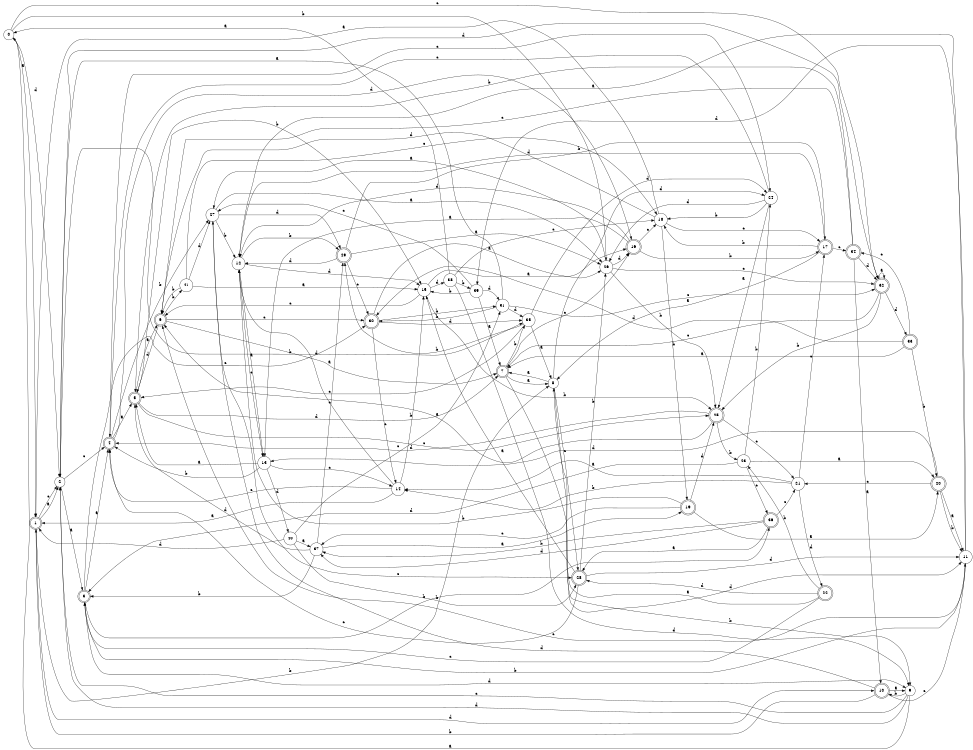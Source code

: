 digraph n34_10 {
__start0 [label="" shape="none"];

rankdir=LR;
size="8,5";

s0 [style="filled", color="black", fillcolor="white" shape="circle", label="0"];
s1 [style="rounded,filled", color="black", fillcolor="white" shape="doublecircle", label="1"];
s2 [style="filled", color="black", fillcolor="white" shape="circle", label="2"];
s3 [style="rounded,filled", color="black", fillcolor="white" shape="doublecircle", label="3"];
s4 [style="rounded,filled", color="black", fillcolor="white" shape="doublecircle", label="4"];
s5 [style="rounded,filled", color="black", fillcolor="white" shape="doublecircle", label="5"];
s6 [style="rounded,filled", color="black", fillcolor="white" shape="doublecircle", label="6"];
s7 [style="rounded,filled", color="black", fillcolor="white" shape="doublecircle", label="7"];
s8 [style="filled", color="black", fillcolor="white" shape="circle", label="8"];
s9 [style="filled", color="black", fillcolor="white" shape="circle", label="9"];
s10 [style="rounded,filled", color="black", fillcolor="white" shape="doublecircle", label="10"];
s11 [style="filled", color="black", fillcolor="white" shape="circle", label="11"];
s12 [style="filled", color="black", fillcolor="white" shape="circle", label="12"];
s13 [style="filled", color="black", fillcolor="white" shape="circle", label="13"];
s14 [style="filled", color="black", fillcolor="white" shape="circle", label="14"];
s15 [style="filled", color="black", fillcolor="white" shape="circle", label="15"];
s16 [style="rounded,filled", color="black", fillcolor="white" shape="doublecircle", label="16"];
s17 [style="rounded,filled", color="black", fillcolor="white" shape="doublecircle", label="17"];
s18 [style="filled", color="black", fillcolor="white" shape="circle", label="18"];
s19 [style="rounded,filled", color="black", fillcolor="white" shape="doublecircle", label="19"];
s20 [style="rounded,filled", color="black", fillcolor="white" shape="doublecircle", label="20"];
s21 [style="filled", color="black", fillcolor="white" shape="circle", label="21"];
s22 [style="rounded,filled", color="black", fillcolor="white" shape="doublecircle", label="22"];
s23 [style="filled", color="black", fillcolor="white" shape="circle", label="23"];
s24 [style="filled", color="black", fillcolor="white" shape="circle", label="24"];
s25 [style="rounded,filled", color="black", fillcolor="white" shape="doublecircle", label="25"];
s26 [style="filled", color="black", fillcolor="white" shape="circle", label="26"];
s27 [style="filled", color="black", fillcolor="white" shape="circle", label="27"];
s28 [style="rounded,filled", color="black", fillcolor="white" shape="doublecircle", label="28"];
s29 [style="rounded,filled", color="black", fillcolor="white" shape="doublecircle", label="29"];
s30 [style="rounded,filled", color="black", fillcolor="white" shape="doublecircle", label="30"];
s31 [style="filled", color="black", fillcolor="white" shape="circle", label="31"];
s32 [style="rounded,filled", color="black", fillcolor="white" shape="doublecircle", label="32"];
s33 [style="rounded,filled", color="black", fillcolor="white" shape="doublecircle", label="33"];
s34 [style="rounded,filled", color="black", fillcolor="white" shape="doublecircle", label="34"];
s35 [style="filled", color="black", fillcolor="white" shape="circle", label="35"];
s36 [style="rounded,filled", color="black", fillcolor="white" shape="doublecircle", label="36"];
s37 [style="filled", color="black", fillcolor="white" shape="circle", label="37"];
s38 [style="filled", color="black", fillcolor="white" shape="circle", label="38"];
s39 [style="filled", color="black", fillcolor="white" shape="circle", label="39"];
s40 [style="filled", color="black", fillcolor="white" shape="circle", label="40"];
s41 [style="filled", color="black", fillcolor="white" shape="circle", label="41"];
s0 -> s1 [label="a"];
s0 -> s26 [label="b"];
s0 -> s32 [label="c"];
s0 -> s2 [label="d"];
s1 -> s2 [label="a"];
s1 -> s8 [label="b"];
s1 -> s2 [label="c"];
s1 -> s10 [label="d"];
s2 -> s3 [label="a"];
s2 -> s35 [label="b"];
s2 -> s4 [label="c"];
s2 -> s32 [label="d"];
s3 -> s4 [label="a"];
s3 -> s36 [label="b"];
s3 -> s30 [label="c"];
s3 -> s9 [label="d"];
s4 -> s5 [label="a"];
s4 -> s27 [label="b"];
s4 -> s24 [label="c"];
s4 -> s16 [label="d"];
s5 -> s6 [label="a"];
s5 -> s15 [label="b"];
s5 -> s25 [label="c"];
s5 -> s7 [label="d"];
s6 -> s7 [label="a"];
s6 -> s41 [label="b"];
s6 -> s30 [label="c"];
s6 -> s5 [label="d"];
s7 -> s8 [label="a"];
s7 -> s35 [label="b"];
s7 -> s16 [label="c"];
s7 -> s11 [label="d"];
s8 -> s7 [label="a"];
s8 -> s9 [label="b"];
s8 -> s28 [label="c"];
s8 -> s24 [label="d"];
s9 -> s0 [label="a"];
s9 -> s10 [label="b"];
s9 -> s2 [label="c"];
s9 -> s2 [label="d"];
s10 -> s9 [label="a"];
s10 -> s1 [label="b"];
s10 -> s11 [label="c"];
s10 -> s27 [label="d"];
s11 -> s12 [label="a"];
s11 -> s3 [label="b"];
s11 -> s6 [label="c"];
s11 -> s39 [label="d"];
s12 -> s13 [label="a"];
s12 -> s29 [label="b"];
s12 -> s13 [label="c"];
s12 -> s15 [label="d"];
s13 -> s5 [label="a"];
s13 -> s4 [label="b"];
s13 -> s14 [label="c"];
s13 -> s40 [label="d"];
s14 -> s1 [label="a"];
s14 -> s15 [label="b"];
s14 -> s4 [label="c"];
s14 -> s12 [label="d"];
s15 -> s16 [label="a"];
s15 -> s25 [label="b"];
s15 -> s6 [label="c"];
s15 -> s38 [label="d"];
s16 -> s13 [label="a"];
s16 -> s17 [label="b"];
s16 -> s18 [label="c"];
s16 -> s12 [label="d"];
s17 -> s8 [label="a"];
s17 -> s18 [label="b"];
s17 -> s34 [label="c"];
s17 -> s12 [label="d"];
s18 -> s1 [label="a"];
s18 -> s19 [label="b"];
s18 -> s17 [label="c"];
s18 -> s6 [label="d"];
s19 -> s20 [label="a"];
s19 -> s12 [label="b"];
s19 -> s37 [label="c"];
s19 -> s25 [label="d"];
s20 -> s11 [label="a"];
s20 -> s11 [label="b"];
s20 -> s21 [label="c"];
s20 -> s13 [label="d"];
s21 -> s14 [label="a"];
s21 -> s14 [label="b"];
s21 -> s17 [label="c"];
s21 -> s22 [label="d"];
s22 -> s8 [label="a"];
s22 -> s23 [label="b"];
s22 -> s3 [label="c"];
s22 -> s28 [label="d"];
s23 -> s20 [label="a"];
s23 -> s24 [label="b"];
s23 -> s36 [label="c"];
s23 -> s3 [label="d"];
s24 -> s25 [label="a"];
s24 -> s18 [label="b"];
s24 -> s4 [label="c"];
s24 -> s26 [label="d"];
s25 -> s6 [label="a"];
s25 -> s23 [label="b"];
s25 -> s21 [label="c"];
s25 -> s4 [label="d"];
s26 -> s27 [label="a"];
s26 -> s25 [label="b"];
s26 -> s32 [label="c"];
s26 -> s16 [label="d"];
s27 -> s26 [label="a"];
s27 -> s12 [label="b"];
s27 -> s28 [label="c"];
s27 -> s29 [label="d"];
s28 -> s15 [label="a"];
s28 -> s26 [label="b"];
s28 -> s4 [label="c"];
s28 -> s11 [label="d"];
s29 -> s26 [label="a"];
s29 -> s17 [label="b"];
s29 -> s30 [label="c"];
s29 -> s12 [label="d"];
s30 -> s26 [label="a"];
s30 -> s31 [label="b"];
s30 -> s14 [label="c"];
s30 -> s35 [label="d"];
s31 -> s2 [label="a"];
s31 -> s30 [label="b"];
s31 -> s32 [label="c"];
s31 -> s35 [label="d"];
s32 -> s32 [label="a"];
s32 -> s25 [label="b"];
s32 -> s7 [label="c"];
s32 -> s33 [label="d"];
s33 -> s7 [label="a"];
s33 -> s20 [label="b"];
s33 -> s34 [label="c"];
s33 -> s30 [label="d"];
s34 -> s10 [label="a"];
s34 -> s5 [label="b"];
s34 -> s6 [label="c"];
s34 -> s32 [label="d"];
s35 -> s8 [label="a"];
s35 -> s29 [label="b"];
s35 -> s5 [label="c"];
s35 -> s24 [label="d"];
s36 -> s28 [label="a"];
s36 -> s37 [label="b"];
s36 -> s21 [label="c"];
s36 -> s37 [label="d"];
s37 -> s19 [label="a"];
s37 -> s3 [label="b"];
s37 -> s29 [label="c"];
s37 -> s5 [label="d"];
s38 -> s0 [label="a"];
s38 -> s39 [label="b"];
s38 -> s18 [label="c"];
s38 -> s9 [label="d"];
s39 -> s7 [label="a"];
s39 -> s15 [label="b"];
s39 -> s27 [label="c"];
s39 -> s31 [label="d"];
s40 -> s37 [label="a"];
s40 -> s28 [label="b"];
s40 -> s31 [label="c"];
s40 -> s1 [label="d"];
s41 -> s15 [label="a"];
s41 -> s6 [label="b"];
s41 -> s18 [label="c"];
s41 -> s27 [label="d"];

}